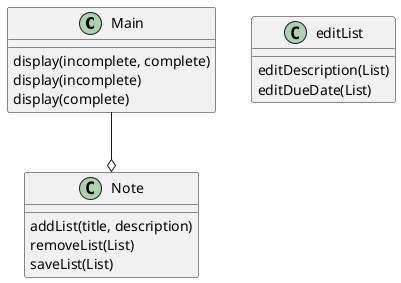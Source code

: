 @startuml
class Main {
  'display the list using overload
  display(incomplete, complete)
  display(incomplete)
  display(complete)
}
Main --o Note

class Note {
   'functions to add and remove lists
   addList(title, description)
   removeList(List)
   saveList(List)

}

class editList {
      'edit description and due data in seperate functions
      editDescription(List)
      editDueDate(List)


}
@enduml